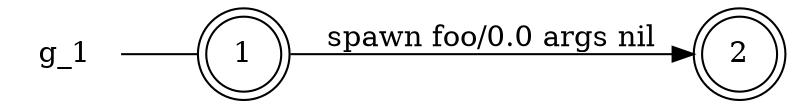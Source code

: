 digraph g_1 {
	rankdir="LR";
	n_0 [label="g_1", shape="plaintext"];
	n_1 [id="1", shape=doublecircle, label="1"];
	n_0 -> n_1 [arrowhead=none];
	n_2 [id="2", shape=doublecircle, label="2"];

	n_1 -> n_2 [id="[$e|0]", label="spawn foo/0.0 args nil"];
}
